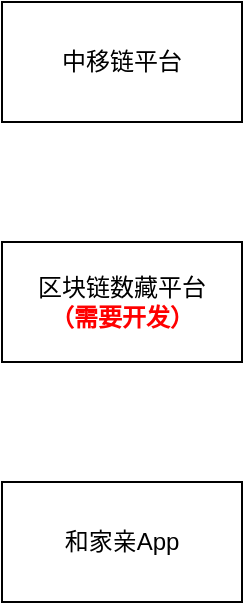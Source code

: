 <mxfile version="20.2.2" type="github">
  <diagram id="oYSICPfImLo-NCTNYdRf" name="第 1 页">
    <mxGraphModel dx="1038" dy="539" grid="1" gridSize="10" guides="1" tooltips="1" connect="1" arrows="1" fold="1" page="1" pageScale="1" pageWidth="827" pageHeight="1169" math="0" shadow="0">
      <root>
        <mxCell id="0" />
        <mxCell id="1" parent="0" />
        <mxCell id="z92oI3uu4lC6RW4nWdfM-1" value="和家亲App" style="rounded=0;whiteSpace=wrap;html=1;" vertex="1" parent="1">
          <mxGeometry x="80" y="350" width="120" height="60" as="geometry" />
        </mxCell>
        <mxCell id="z92oI3uu4lC6RW4nWdfM-2" value="区块链数藏平台&lt;br&gt;&lt;b&gt;&lt;font color=&quot;#ff0000&quot;&gt;（需要开发）&lt;/font&gt;&lt;/b&gt;" style="rounded=0;whiteSpace=wrap;html=1;" vertex="1" parent="1">
          <mxGeometry x="80" y="230" width="120" height="60" as="geometry" />
        </mxCell>
        <mxCell id="z92oI3uu4lC6RW4nWdfM-4" value="中移链平台" style="rounded=0;whiteSpace=wrap;html=1;" vertex="1" parent="1">
          <mxGeometry x="80" y="110" width="120" height="60" as="geometry" />
        </mxCell>
      </root>
    </mxGraphModel>
  </diagram>
</mxfile>
